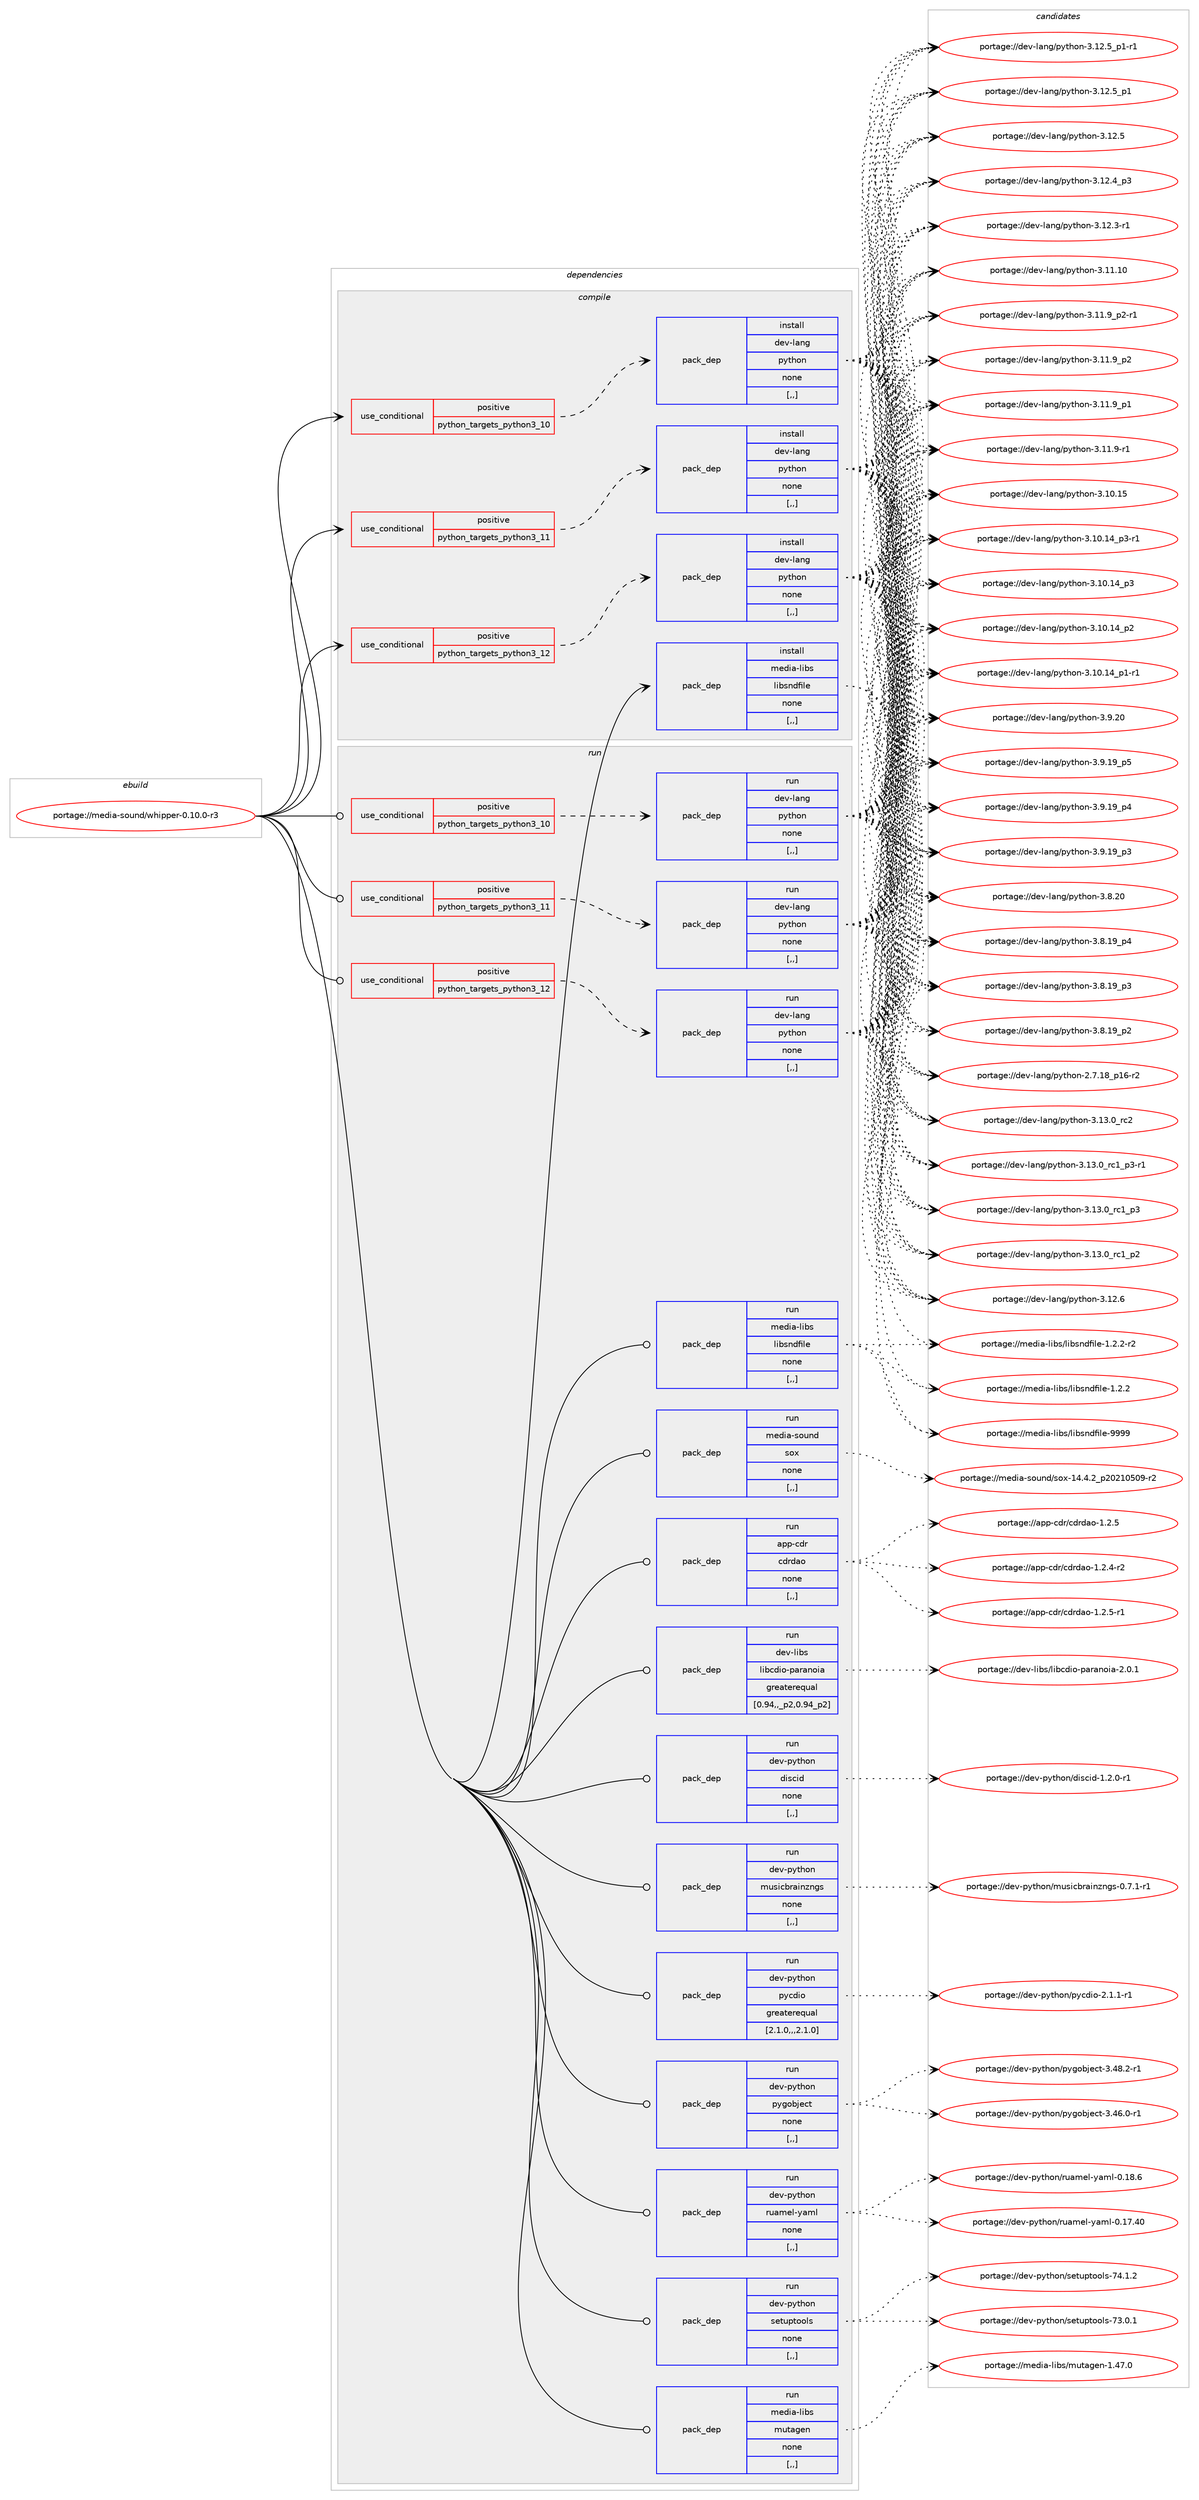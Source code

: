 digraph prolog {

# *************
# Graph options
# *************

newrank=true;
concentrate=true;
compound=true;
graph [rankdir=LR,fontname=Helvetica,fontsize=10,ranksep=1.5];#, ranksep=2.5, nodesep=0.2];
edge  [arrowhead=vee];
node  [fontname=Helvetica,fontsize=10];

# **********
# The ebuild
# **********

subgraph cluster_leftcol {
color=gray;
label=<<i>ebuild</i>>;
id [label="portage://media-sound/whipper-0.10.0-r3", color=red, width=4, href="../media-sound/whipper-0.10.0-r3.svg"];
}

# ****************
# The dependencies
# ****************

subgraph cluster_midcol {
color=gray;
label=<<i>dependencies</i>>;
subgraph cluster_compile {
fillcolor="#eeeeee";
style=filled;
label=<<i>compile</i>>;
subgraph cond215507 {
dependency833019 [label=<<TABLE BORDER="0" CELLBORDER="1" CELLSPACING="0" CELLPADDING="4"><TR><TD ROWSPAN="3" CELLPADDING="10">use_conditional</TD></TR><TR><TD>positive</TD></TR><TR><TD>python_targets_python3_10</TD></TR></TABLE>>, shape=none, color=red];
subgraph pack611262 {
dependency833020 [label=<<TABLE BORDER="0" CELLBORDER="1" CELLSPACING="0" CELLPADDING="4" WIDTH="220"><TR><TD ROWSPAN="6" CELLPADDING="30">pack_dep</TD></TR><TR><TD WIDTH="110">install</TD></TR><TR><TD>dev-lang</TD></TR><TR><TD>python</TD></TR><TR><TD>none</TD></TR><TR><TD>[,,]</TD></TR></TABLE>>, shape=none, color=blue];
}
dependency833019:e -> dependency833020:w [weight=20,style="dashed",arrowhead="vee"];
}
id:e -> dependency833019:w [weight=20,style="solid",arrowhead="vee"];
subgraph cond215508 {
dependency833021 [label=<<TABLE BORDER="0" CELLBORDER="1" CELLSPACING="0" CELLPADDING="4"><TR><TD ROWSPAN="3" CELLPADDING="10">use_conditional</TD></TR><TR><TD>positive</TD></TR><TR><TD>python_targets_python3_11</TD></TR></TABLE>>, shape=none, color=red];
subgraph pack611263 {
dependency833022 [label=<<TABLE BORDER="0" CELLBORDER="1" CELLSPACING="0" CELLPADDING="4" WIDTH="220"><TR><TD ROWSPAN="6" CELLPADDING="30">pack_dep</TD></TR><TR><TD WIDTH="110">install</TD></TR><TR><TD>dev-lang</TD></TR><TR><TD>python</TD></TR><TR><TD>none</TD></TR><TR><TD>[,,]</TD></TR></TABLE>>, shape=none, color=blue];
}
dependency833021:e -> dependency833022:w [weight=20,style="dashed",arrowhead="vee"];
}
id:e -> dependency833021:w [weight=20,style="solid",arrowhead="vee"];
subgraph cond215509 {
dependency833023 [label=<<TABLE BORDER="0" CELLBORDER="1" CELLSPACING="0" CELLPADDING="4"><TR><TD ROWSPAN="3" CELLPADDING="10">use_conditional</TD></TR><TR><TD>positive</TD></TR><TR><TD>python_targets_python3_12</TD></TR></TABLE>>, shape=none, color=red];
subgraph pack611264 {
dependency833024 [label=<<TABLE BORDER="0" CELLBORDER="1" CELLSPACING="0" CELLPADDING="4" WIDTH="220"><TR><TD ROWSPAN="6" CELLPADDING="30">pack_dep</TD></TR><TR><TD WIDTH="110">install</TD></TR><TR><TD>dev-lang</TD></TR><TR><TD>python</TD></TR><TR><TD>none</TD></TR><TR><TD>[,,]</TD></TR></TABLE>>, shape=none, color=blue];
}
dependency833023:e -> dependency833024:w [weight=20,style="dashed",arrowhead="vee"];
}
id:e -> dependency833023:w [weight=20,style="solid",arrowhead="vee"];
subgraph pack611265 {
dependency833025 [label=<<TABLE BORDER="0" CELLBORDER="1" CELLSPACING="0" CELLPADDING="4" WIDTH="220"><TR><TD ROWSPAN="6" CELLPADDING="30">pack_dep</TD></TR><TR><TD WIDTH="110">install</TD></TR><TR><TD>media-libs</TD></TR><TR><TD>libsndfile</TD></TR><TR><TD>none</TD></TR><TR><TD>[,,]</TD></TR></TABLE>>, shape=none, color=blue];
}
id:e -> dependency833025:w [weight=20,style="solid",arrowhead="vee"];
}
subgraph cluster_compileandrun {
fillcolor="#eeeeee";
style=filled;
label=<<i>compile and run</i>>;
}
subgraph cluster_run {
fillcolor="#eeeeee";
style=filled;
label=<<i>run</i>>;
subgraph cond215510 {
dependency833026 [label=<<TABLE BORDER="0" CELLBORDER="1" CELLSPACING="0" CELLPADDING="4"><TR><TD ROWSPAN="3" CELLPADDING="10">use_conditional</TD></TR><TR><TD>positive</TD></TR><TR><TD>python_targets_python3_10</TD></TR></TABLE>>, shape=none, color=red];
subgraph pack611266 {
dependency833027 [label=<<TABLE BORDER="0" CELLBORDER="1" CELLSPACING="0" CELLPADDING="4" WIDTH="220"><TR><TD ROWSPAN="6" CELLPADDING="30">pack_dep</TD></TR><TR><TD WIDTH="110">run</TD></TR><TR><TD>dev-lang</TD></TR><TR><TD>python</TD></TR><TR><TD>none</TD></TR><TR><TD>[,,]</TD></TR></TABLE>>, shape=none, color=blue];
}
dependency833026:e -> dependency833027:w [weight=20,style="dashed",arrowhead="vee"];
}
id:e -> dependency833026:w [weight=20,style="solid",arrowhead="odot"];
subgraph cond215511 {
dependency833028 [label=<<TABLE BORDER="0" CELLBORDER="1" CELLSPACING="0" CELLPADDING="4"><TR><TD ROWSPAN="3" CELLPADDING="10">use_conditional</TD></TR><TR><TD>positive</TD></TR><TR><TD>python_targets_python3_11</TD></TR></TABLE>>, shape=none, color=red];
subgraph pack611267 {
dependency833029 [label=<<TABLE BORDER="0" CELLBORDER="1" CELLSPACING="0" CELLPADDING="4" WIDTH="220"><TR><TD ROWSPAN="6" CELLPADDING="30">pack_dep</TD></TR><TR><TD WIDTH="110">run</TD></TR><TR><TD>dev-lang</TD></TR><TR><TD>python</TD></TR><TR><TD>none</TD></TR><TR><TD>[,,]</TD></TR></TABLE>>, shape=none, color=blue];
}
dependency833028:e -> dependency833029:w [weight=20,style="dashed",arrowhead="vee"];
}
id:e -> dependency833028:w [weight=20,style="solid",arrowhead="odot"];
subgraph cond215512 {
dependency833030 [label=<<TABLE BORDER="0" CELLBORDER="1" CELLSPACING="0" CELLPADDING="4"><TR><TD ROWSPAN="3" CELLPADDING="10">use_conditional</TD></TR><TR><TD>positive</TD></TR><TR><TD>python_targets_python3_12</TD></TR></TABLE>>, shape=none, color=red];
subgraph pack611268 {
dependency833031 [label=<<TABLE BORDER="0" CELLBORDER="1" CELLSPACING="0" CELLPADDING="4" WIDTH="220"><TR><TD ROWSPAN="6" CELLPADDING="30">pack_dep</TD></TR><TR><TD WIDTH="110">run</TD></TR><TR><TD>dev-lang</TD></TR><TR><TD>python</TD></TR><TR><TD>none</TD></TR><TR><TD>[,,]</TD></TR></TABLE>>, shape=none, color=blue];
}
dependency833030:e -> dependency833031:w [weight=20,style="dashed",arrowhead="vee"];
}
id:e -> dependency833030:w [weight=20,style="solid",arrowhead="odot"];
subgraph pack611269 {
dependency833032 [label=<<TABLE BORDER="0" CELLBORDER="1" CELLSPACING="0" CELLPADDING="4" WIDTH="220"><TR><TD ROWSPAN="6" CELLPADDING="30">pack_dep</TD></TR><TR><TD WIDTH="110">run</TD></TR><TR><TD>app-cdr</TD></TR><TR><TD>cdrdao</TD></TR><TR><TD>none</TD></TR><TR><TD>[,,]</TD></TR></TABLE>>, shape=none, color=blue];
}
id:e -> dependency833032:w [weight=20,style="solid",arrowhead="odot"];
subgraph pack611270 {
dependency833033 [label=<<TABLE BORDER="0" CELLBORDER="1" CELLSPACING="0" CELLPADDING="4" WIDTH="220"><TR><TD ROWSPAN="6" CELLPADDING="30">pack_dep</TD></TR><TR><TD WIDTH="110">run</TD></TR><TR><TD>dev-libs</TD></TR><TR><TD>libcdio-paranoia</TD></TR><TR><TD>greaterequal</TD></TR><TR><TD>[0.94,,_p2,0.94_p2]</TD></TR></TABLE>>, shape=none, color=blue];
}
id:e -> dependency833033:w [weight=20,style="solid",arrowhead="odot"];
subgraph pack611271 {
dependency833034 [label=<<TABLE BORDER="0" CELLBORDER="1" CELLSPACING="0" CELLPADDING="4" WIDTH="220"><TR><TD ROWSPAN="6" CELLPADDING="30">pack_dep</TD></TR><TR><TD WIDTH="110">run</TD></TR><TR><TD>dev-python</TD></TR><TR><TD>discid</TD></TR><TR><TD>none</TD></TR><TR><TD>[,,]</TD></TR></TABLE>>, shape=none, color=blue];
}
id:e -> dependency833034:w [weight=20,style="solid",arrowhead="odot"];
subgraph pack611272 {
dependency833035 [label=<<TABLE BORDER="0" CELLBORDER="1" CELLSPACING="0" CELLPADDING="4" WIDTH="220"><TR><TD ROWSPAN="6" CELLPADDING="30">pack_dep</TD></TR><TR><TD WIDTH="110">run</TD></TR><TR><TD>dev-python</TD></TR><TR><TD>musicbrainzngs</TD></TR><TR><TD>none</TD></TR><TR><TD>[,,]</TD></TR></TABLE>>, shape=none, color=blue];
}
id:e -> dependency833035:w [weight=20,style="solid",arrowhead="odot"];
subgraph pack611273 {
dependency833036 [label=<<TABLE BORDER="0" CELLBORDER="1" CELLSPACING="0" CELLPADDING="4" WIDTH="220"><TR><TD ROWSPAN="6" CELLPADDING="30">pack_dep</TD></TR><TR><TD WIDTH="110">run</TD></TR><TR><TD>dev-python</TD></TR><TR><TD>pycdio</TD></TR><TR><TD>greaterequal</TD></TR><TR><TD>[2.1.0,,,2.1.0]</TD></TR></TABLE>>, shape=none, color=blue];
}
id:e -> dependency833036:w [weight=20,style="solid",arrowhead="odot"];
subgraph pack611274 {
dependency833037 [label=<<TABLE BORDER="0" CELLBORDER="1" CELLSPACING="0" CELLPADDING="4" WIDTH="220"><TR><TD ROWSPAN="6" CELLPADDING="30">pack_dep</TD></TR><TR><TD WIDTH="110">run</TD></TR><TR><TD>dev-python</TD></TR><TR><TD>pygobject</TD></TR><TR><TD>none</TD></TR><TR><TD>[,,]</TD></TR></TABLE>>, shape=none, color=blue];
}
id:e -> dependency833037:w [weight=20,style="solid",arrowhead="odot"];
subgraph pack611275 {
dependency833038 [label=<<TABLE BORDER="0" CELLBORDER="1" CELLSPACING="0" CELLPADDING="4" WIDTH="220"><TR><TD ROWSPAN="6" CELLPADDING="30">pack_dep</TD></TR><TR><TD WIDTH="110">run</TD></TR><TR><TD>dev-python</TD></TR><TR><TD>ruamel-yaml</TD></TR><TR><TD>none</TD></TR><TR><TD>[,,]</TD></TR></TABLE>>, shape=none, color=blue];
}
id:e -> dependency833038:w [weight=20,style="solid",arrowhead="odot"];
subgraph pack611276 {
dependency833039 [label=<<TABLE BORDER="0" CELLBORDER="1" CELLSPACING="0" CELLPADDING="4" WIDTH="220"><TR><TD ROWSPAN="6" CELLPADDING="30">pack_dep</TD></TR><TR><TD WIDTH="110">run</TD></TR><TR><TD>dev-python</TD></TR><TR><TD>setuptools</TD></TR><TR><TD>none</TD></TR><TR><TD>[,,]</TD></TR></TABLE>>, shape=none, color=blue];
}
id:e -> dependency833039:w [weight=20,style="solid",arrowhead="odot"];
subgraph pack611277 {
dependency833040 [label=<<TABLE BORDER="0" CELLBORDER="1" CELLSPACING="0" CELLPADDING="4" WIDTH="220"><TR><TD ROWSPAN="6" CELLPADDING="30">pack_dep</TD></TR><TR><TD WIDTH="110">run</TD></TR><TR><TD>media-libs</TD></TR><TR><TD>libsndfile</TD></TR><TR><TD>none</TD></TR><TR><TD>[,,]</TD></TR></TABLE>>, shape=none, color=blue];
}
id:e -> dependency833040:w [weight=20,style="solid",arrowhead="odot"];
subgraph pack611278 {
dependency833041 [label=<<TABLE BORDER="0" CELLBORDER="1" CELLSPACING="0" CELLPADDING="4" WIDTH="220"><TR><TD ROWSPAN="6" CELLPADDING="30">pack_dep</TD></TR><TR><TD WIDTH="110">run</TD></TR><TR><TD>media-libs</TD></TR><TR><TD>mutagen</TD></TR><TR><TD>none</TD></TR><TR><TD>[,,]</TD></TR></TABLE>>, shape=none, color=blue];
}
id:e -> dependency833041:w [weight=20,style="solid",arrowhead="odot"];
subgraph pack611279 {
dependency833042 [label=<<TABLE BORDER="0" CELLBORDER="1" CELLSPACING="0" CELLPADDING="4" WIDTH="220"><TR><TD ROWSPAN="6" CELLPADDING="30">pack_dep</TD></TR><TR><TD WIDTH="110">run</TD></TR><TR><TD>media-sound</TD></TR><TR><TD>sox</TD></TR><TR><TD>none</TD></TR><TR><TD>[,,]</TD></TR></TABLE>>, shape=none, color=blue];
}
id:e -> dependency833042:w [weight=20,style="solid",arrowhead="odot"];
}
}

# **************
# The candidates
# **************

subgraph cluster_choices {
rank=same;
color=gray;
label=<<i>candidates</i>>;

subgraph choice611262 {
color=black;
nodesep=1;
choice10010111845108971101034711212111610411111045514649514648951149950 [label="portage://dev-lang/python-3.13.0_rc2", color=red, width=4,href="../dev-lang/python-3.13.0_rc2.svg"];
choice1001011184510897110103471121211161041111104551464951464895114994995112514511449 [label="portage://dev-lang/python-3.13.0_rc1_p3-r1", color=red, width=4,href="../dev-lang/python-3.13.0_rc1_p3-r1.svg"];
choice100101118451089711010347112121116104111110455146495146489511499499511251 [label="portage://dev-lang/python-3.13.0_rc1_p3", color=red, width=4,href="../dev-lang/python-3.13.0_rc1_p3.svg"];
choice100101118451089711010347112121116104111110455146495146489511499499511250 [label="portage://dev-lang/python-3.13.0_rc1_p2", color=red, width=4,href="../dev-lang/python-3.13.0_rc1_p2.svg"];
choice10010111845108971101034711212111610411111045514649504654 [label="portage://dev-lang/python-3.12.6", color=red, width=4,href="../dev-lang/python-3.12.6.svg"];
choice1001011184510897110103471121211161041111104551464950465395112494511449 [label="portage://dev-lang/python-3.12.5_p1-r1", color=red, width=4,href="../dev-lang/python-3.12.5_p1-r1.svg"];
choice100101118451089711010347112121116104111110455146495046539511249 [label="portage://dev-lang/python-3.12.5_p1", color=red, width=4,href="../dev-lang/python-3.12.5_p1.svg"];
choice10010111845108971101034711212111610411111045514649504653 [label="portage://dev-lang/python-3.12.5", color=red, width=4,href="../dev-lang/python-3.12.5.svg"];
choice100101118451089711010347112121116104111110455146495046529511251 [label="portage://dev-lang/python-3.12.4_p3", color=red, width=4,href="../dev-lang/python-3.12.4_p3.svg"];
choice100101118451089711010347112121116104111110455146495046514511449 [label="portage://dev-lang/python-3.12.3-r1", color=red, width=4,href="../dev-lang/python-3.12.3-r1.svg"];
choice1001011184510897110103471121211161041111104551464949464948 [label="portage://dev-lang/python-3.11.10", color=red, width=4,href="../dev-lang/python-3.11.10.svg"];
choice1001011184510897110103471121211161041111104551464949465795112504511449 [label="portage://dev-lang/python-3.11.9_p2-r1", color=red, width=4,href="../dev-lang/python-3.11.9_p2-r1.svg"];
choice100101118451089711010347112121116104111110455146494946579511250 [label="portage://dev-lang/python-3.11.9_p2", color=red, width=4,href="../dev-lang/python-3.11.9_p2.svg"];
choice100101118451089711010347112121116104111110455146494946579511249 [label="portage://dev-lang/python-3.11.9_p1", color=red, width=4,href="../dev-lang/python-3.11.9_p1.svg"];
choice100101118451089711010347112121116104111110455146494946574511449 [label="portage://dev-lang/python-3.11.9-r1", color=red, width=4,href="../dev-lang/python-3.11.9-r1.svg"];
choice1001011184510897110103471121211161041111104551464948464953 [label="portage://dev-lang/python-3.10.15", color=red, width=4,href="../dev-lang/python-3.10.15.svg"];
choice100101118451089711010347112121116104111110455146494846495295112514511449 [label="portage://dev-lang/python-3.10.14_p3-r1", color=red, width=4,href="../dev-lang/python-3.10.14_p3-r1.svg"];
choice10010111845108971101034711212111610411111045514649484649529511251 [label="portage://dev-lang/python-3.10.14_p3", color=red, width=4,href="../dev-lang/python-3.10.14_p3.svg"];
choice10010111845108971101034711212111610411111045514649484649529511250 [label="portage://dev-lang/python-3.10.14_p2", color=red, width=4,href="../dev-lang/python-3.10.14_p2.svg"];
choice100101118451089711010347112121116104111110455146494846495295112494511449 [label="portage://dev-lang/python-3.10.14_p1-r1", color=red, width=4,href="../dev-lang/python-3.10.14_p1-r1.svg"];
choice10010111845108971101034711212111610411111045514657465048 [label="portage://dev-lang/python-3.9.20", color=red, width=4,href="../dev-lang/python-3.9.20.svg"];
choice100101118451089711010347112121116104111110455146574649579511253 [label="portage://dev-lang/python-3.9.19_p5", color=red, width=4,href="../dev-lang/python-3.9.19_p5.svg"];
choice100101118451089711010347112121116104111110455146574649579511252 [label="portage://dev-lang/python-3.9.19_p4", color=red, width=4,href="../dev-lang/python-3.9.19_p4.svg"];
choice100101118451089711010347112121116104111110455146574649579511251 [label="portage://dev-lang/python-3.9.19_p3", color=red, width=4,href="../dev-lang/python-3.9.19_p3.svg"];
choice10010111845108971101034711212111610411111045514656465048 [label="portage://dev-lang/python-3.8.20", color=red, width=4,href="../dev-lang/python-3.8.20.svg"];
choice100101118451089711010347112121116104111110455146564649579511252 [label="portage://dev-lang/python-3.8.19_p4", color=red, width=4,href="../dev-lang/python-3.8.19_p4.svg"];
choice100101118451089711010347112121116104111110455146564649579511251 [label="portage://dev-lang/python-3.8.19_p3", color=red, width=4,href="../dev-lang/python-3.8.19_p3.svg"];
choice100101118451089711010347112121116104111110455146564649579511250 [label="portage://dev-lang/python-3.8.19_p2", color=red, width=4,href="../dev-lang/python-3.8.19_p2.svg"];
choice100101118451089711010347112121116104111110455046554649569511249544511450 [label="portage://dev-lang/python-2.7.18_p16-r2", color=red, width=4,href="../dev-lang/python-2.7.18_p16-r2.svg"];
dependency833020:e -> choice10010111845108971101034711212111610411111045514649514648951149950:w [style=dotted,weight="100"];
dependency833020:e -> choice1001011184510897110103471121211161041111104551464951464895114994995112514511449:w [style=dotted,weight="100"];
dependency833020:e -> choice100101118451089711010347112121116104111110455146495146489511499499511251:w [style=dotted,weight="100"];
dependency833020:e -> choice100101118451089711010347112121116104111110455146495146489511499499511250:w [style=dotted,weight="100"];
dependency833020:e -> choice10010111845108971101034711212111610411111045514649504654:w [style=dotted,weight="100"];
dependency833020:e -> choice1001011184510897110103471121211161041111104551464950465395112494511449:w [style=dotted,weight="100"];
dependency833020:e -> choice100101118451089711010347112121116104111110455146495046539511249:w [style=dotted,weight="100"];
dependency833020:e -> choice10010111845108971101034711212111610411111045514649504653:w [style=dotted,weight="100"];
dependency833020:e -> choice100101118451089711010347112121116104111110455146495046529511251:w [style=dotted,weight="100"];
dependency833020:e -> choice100101118451089711010347112121116104111110455146495046514511449:w [style=dotted,weight="100"];
dependency833020:e -> choice1001011184510897110103471121211161041111104551464949464948:w [style=dotted,weight="100"];
dependency833020:e -> choice1001011184510897110103471121211161041111104551464949465795112504511449:w [style=dotted,weight="100"];
dependency833020:e -> choice100101118451089711010347112121116104111110455146494946579511250:w [style=dotted,weight="100"];
dependency833020:e -> choice100101118451089711010347112121116104111110455146494946579511249:w [style=dotted,weight="100"];
dependency833020:e -> choice100101118451089711010347112121116104111110455146494946574511449:w [style=dotted,weight="100"];
dependency833020:e -> choice1001011184510897110103471121211161041111104551464948464953:w [style=dotted,weight="100"];
dependency833020:e -> choice100101118451089711010347112121116104111110455146494846495295112514511449:w [style=dotted,weight="100"];
dependency833020:e -> choice10010111845108971101034711212111610411111045514649484649529511251:w [style=dotted,weight="100"];
dependency833020:e -> choice10010111845108971101034711212111610411111045514649484649529511250:w [style=dotted,weight="100"];
dependency833020:e -> choice100101118451089711010347112121116104111110455146494846495295112494511449:w [style=dotted,weight="100"];
dependency833020:e -> choice10010111845108971101034711212111610411111045514657465048:w [style=dotted,weight="100"];
dependency833020:e -> choice100101118451089711010347112121116104111110455146574649579511253:w [style=dotted,weight="100"];
dependency833020:e -> choice100101118451089711010347112121116104111110455146574649579511252:w [style=dotted,weight="100"];
dependency833020:e -> choice100101118451089711010347112121116104111110455146574649579511251:w [style=dotted,weight="100"];
dependency833020:e -> choice10010111845108971101034711212111610411111045514656465048:w [style=dotted,weight="100"];
dependency833020:e -> choice100101118451089711010347112121116104111110455146564649579511252:w [style=dotted,weight="100"];
dependency833020:e -> choice100101118451089711010347112121116104111110455146564649579511251:w [style=dotted,weight="100"];
dependency833020:e -> choice100101118451089711010347112121116104111110455146564649579511250:w [style=dotted,weight="100"];
dependency833020:e -> choice100101118451089711010347112121116104111110455046554649569511249544511450:w [style=dotted,weight="100"];
}
subgraph choice611263 {
color=black;
nodesep=1;
choice10010111845108971101034711212111610411111045514649514648951149950 [label="portage://dev-lang/python-3.13.0_rc2", color=red, width=4,href="../dev-lang/python-3.13.0_rc2.svg"];
choice1001011184510897110103471121211161041111104551464951464895114994995112514511449 [label="portage://dev-lang/python-3.13.0_rc1_p3-r1", color=red, width=4,href="../dev-lang/python-3.13.0_rc1_p3-r1.svg"];
choice100101118451089711010347112121116104111110455146495146489511499499511251 [label="portage://dev-lang/python-3.13.0_rc1_p3", color=red, width=4,href="../dev-lang/python-3.13.0_rc1_p3.svg"];
choice100101118451089711010347112121116104111110455146495146489511499499511250 [label="portage://dev-lang/python-3.13.0_rc1_p2", color=red, width=4,href="../dev-lang/python-3.13.0_rc1_p2.svg"];
choice10010111845108971101034711212111610411111045514649504654 [label="portage://dev-lang/python-3.12.6", color=red, width=4,href="../dev-lang/python-3.12.6.svg"];
choice1001011184510897110103471121211161041111104551464950465395112494511449 [label="portage://dev-lang/python-3.12.5_p1-r1", color=red, width=4,href="../dev-lang/python-3.12.5_p1-r1.svg"];
choice100101118451089711010347112121116104111110455146495046539511249 [label="portage://dev-lang/python-3.12.5_p1", color=red, width=4,href="../dev-lang/python-3.12.5_p1.svg"];
choice10010111845108971101034711212111610411111045514649504653 [label="portage://dev-lang/python-3.12.5", color=red, width=4,href="../dev-lang/python-3.12.5.svg"];
choice100101118451089711010347112121116104111110455146495046529511251 [label="portage://dev-lang/python-3.12.4_p3", color=red, width=4,href="../dev-lang/python-3.12.4_p3.svg"];
choice100101118451089711010347112121116104111110455146495046514511449 [label="portage://dev-lang/python-3.12.3-r1", color=red, width=4,href="../dev-lang/python-3.12.3-r1.svg"];
choice1001011184510897110103471121211161041111104551464949464948 [label="portage://dev-lang/python-3.11.10", color=red, width=4,href="../dev-lang/python-3.11.10.svg"];
choice1001011184510897110103471121211161041111104551464949465795112504511449 [label="portage://dev-lang/python-3.11.9_p2-r1", color=red, width=4,href="../dev-lang/python-3.11.9_p2-r1.svg"];
choice100101118451089711010347112121116104111110455146494946579511250 [label="portage://dev-lang/python-3.11.9_p2", color=red, width=4,href="../dev-lang/python-3.11.9_p2.svg"];
choice100101118451089711010347112121116104111110455146494946579511249 [label="portage://dev-lang/python-3.11.9_p1", color=red, width=4,href="../dev-lang/python-3.11.9_p1.svg"];
choice100101118451089711010347112121116104111110455146494946574511449 [label="portage://dev-lang/python-3.11.9-r1", color=red, width=4,href="../dev-lang/python-3.11.9-r1.svg"];
choice1001011184510897110103471121211161041111104551464948464953 [label="portage://dev-lang/python-3.10.15", color=red, width=4,href="../dev-lang/python-3.10.15.svg"];
choice100101118451089711010347112121116104111110455146494846495295112514511449 [label="portage://dev-lang/python-3.10.14_p3-r1", color=red, width=4,href="../dev-lang/python-3.10.14_p3-r1.svg"];
choice10010111845108971101034711212111610411111045514649484649529511251 [label="portage://dev-lang/python-3.10.14_p3", color=red, width=4,href="../dev-lang/python-3.10.14_p3.svg"];
choice10010111845108971101034711212111610411111045514649484649529511250 [label="portage://dev-lang/python-3.10.14_p2", color=red, width=4,href="../dev-lang/python-3.10.14_p2.svg"];
choice100101118451089711010347112121116104111110455146494846495295112494511449 [label="portage://dev-lang/python-3.10.14_p1-r1", color=red, width=4,href="../dev-lang/python-3.10.14_p1-r1.svg"];
choice10010111845108971101034711212111610411111045514657465048 [label="portage://dev-lang/python-3.9.20", color=red, width=4,href="../dev-lang/python-3.9.20.svg"];
choice100101118451089711010347112121116104111110455146574649579511253 [label="portage://dev-lang/python-3.9.19_p5", color=red, width=4,href="../dev-lang/python-3.9.19_p5.svg"];
choice100101118451089711010347112121116104111110455146574649579511252 [label="portage://dev-lang/python-3.9.19_p4", color=red, width=4,href="../dev-lang/python-3.9.19_p4.svg"];
choice100101118451089711010347112121116104111110455146574649579511251 [label="portage://dev-lang/python-3.9.19_p3", color=red, width=4,href="../dev-lang/python-3.9.19_p3.svg"];
choice10010111845108971101034711212111610411111045514656465048 [label="portage://dev-lang/python-3.8.20", color=red, width=4,href="../dev-lang/python-3.8.20.svg"];
choice100101118451089711010347112121116104111110455146564649579511252 [label="portage://dev-lang/python-3.8.19_p4", color=red, width=4,href="../dev-lang/python-3.8.19_p4.svg"];
choice100101118451089711010347112121116104111110455146564649579511251 [label="portage://dev-lang/python-3.8.19_p3", color=red, width=4,href="../dev-lang/python-3.8.19_p3.svg"];
choice100101118451089711010347112121116104111110455146564649579511250 [label="portage://dev-lang/python-3.8.19_p2", color=red, width=4,href="../dev-lang/python-3.8.19_p2.svg"];
choice100101118451089711010347112121116104111110455046554649569511249544511450 [label="portage://dev-lang/python-2.7.18_p16-r2", color=red, width=4,href="../dev-lang/python-2.7.18_p16-r2.svg"];
dependency833022:e -> choice10010111845108971101034711212111610411111045514649514648951149950:w [style=dotted,weight="100"];
dependency833022:e -> choice1001011184510897110103471121211161041111104551464951464895114994995112514511449:w [style=dotted,weight="100"];
dependency833022:e -> choice100101118451089711010347112121116104111110455146495146489511499499511251:w [style=dotted,weight="100"];
dependency833022:e -> choice100101118451089711010347112121116104111110455146495146489511499499511250:w [style=dotted,weight="100"];
dependency833022:e -> choice10010111845108971101034711212111610411111045514649504654:w [style=dotted,weight="100"];
dependency833022:e -> choice1001011184510897110103471121211161041111104551464950465395112494511449:w [style=dotted,weight="100"];
dependency833022:e -> choice100101118451089711010347112121116104111110455146495046539511249:w [style=dotted,weight="100"];
dependency833022:e -> choice10010111845108971101034711212111610411111045514649504653:w [style=dotted,weight="100"];
dependency833022:e -> choice100101118451089711010347112121116104111110455146495046529511251:w [style=dotted,weight="100"];
dependency833022:e -> choice100101118451089711010347112121116104111110455146495046514511449:w [style=dotted,weight="100"];
dependency833022:e -> choice1001011184510897110103471121211161041111104551464949464948:w [style=dotted,weight="100"];
dependency833022:e -> choice1001011184510897110103471121211161041111104551464949465795112504511449:w [style=dotted,weight="100"];
dependency833022:e -> choice100101118451089711010347112121116104111110455146494946579511250:w [style=dotted,weight="100"];
dependency833022:e -> choice100101118451089711010347112121116104111110455146494946579511249:w [style=dotted,weight="100"];
dependency833022:e -> choice100101118451089711010347112121116104111110455146494946574511449:w [style=dotted,weight="100"];
dependency833022:e -> choice1001011184510897110103471121211161041111104551464948464953:w [style=dotted,weight="100"];
dependency833022:e -> choice100101118451089711010347112121116104111110455146494846495295112514511449:w [style=dotted,weight="100"];
dependency833022:e -> choice10010111845108971101034711212111610411111045514649484649529511251:w [style=dotted,weight="100"];
dependency833022:e -> choice10010111845108971101034711212111610411111045514649484649529511250:w [style=dotted,weight="100"];
dependency833022:e -> choice100101118451089711010347112121116104111110455146494846495295112494511449:w [style=dotted,weight="100"];
dependency833022:e -> choice10010111845108971101034711212111610411111045514657465048:w [style=dotted,weight="100"];
dependency833022:e -> choice100101118451089711010347112121116104111110455146574649579511253:w [style=dotted,weight="100"];
dependency833022:e -> choice100101118451089711010347112121116104111110455146574649579511252:w [style=dotted,weight="100"];
dependency833022:e -> choice100101118451089711010347112121116104111110455146574649579511251:w [style=dotted,weight="100"];
dependency833022:e -> choice10010111845108971101034711212111610411111045514656465048:w [style=dotted,weight="100"];
dependency833022:e -> choice100101118451089711010347112121116104111110455146564649579511252:w [style=dotted,weight="100"];
dependency833022:e -> choice100101118451089711010347112121116104111110455146564649579511251:w [style=dotted,weight="100"];
dependency833022:e -> choice100101118451089711010347112121116104111110455146564649579511250:w [style=dotted,weight="100"];
dependency833022:e -> choice100101118451089711010347112121116104111110455046554649569511249544511450:w [style=dotted,weight="100"];
}
subgraph choice611264 {
color=black;
nodesep=1;
choice10010111845108971101034711212111610411111045514649514648951149950 [label="portage://dev-lang/python-3.13.0_rc2", color=red, width=4,href="../dev-lang/python-3.13.0_rc2.svg"];
choice1001011184510897110103471121211161041111104551464951464895114994995112514511449 [label="portage://dev-lang/python-3.13.0_rc1_p3-r1", color=red, width=4,href="../dev-lang/python-3.13.0_rc1_p3-r1.svg"];
choice100101118451089711010347112121116104111110455146495146489511499499511251 [label="portage://dev-lang/python-3.13.0_rc1_p3", color=red, width=4,href="../dev-lang/python-3.13.0_rc1_p3.svg"];
choice100101118451089711010347112121116104111110455146495146489511499499511250 [label="portage://dev-lang/python-3.13.0_rc1_p2", color=red, width=4,href="../dev-lang/python-3.13.0_rc1_p2.svg"];
choice10010111845108971101034711212111610411111045514649504654 [label="portage://dev-lang/python-3.12.6", color=red, width=4,href="../dev-lang/python-3.12.6.svg"];
choice1001011184510897110103471121211161041111104551464950465395112494511449 [label="portage://dev-lang/python-3.12.5_p1-r1", color=red, width=4,href="../dev-lang/python-3.12.5_p1-r1.svg"];
choice100101118451089711010347112121116104111110455146495046539511249 [label="portage://dev-lang/python-3.12.5_p1", color=red, width=4,href="../dev-lang/python-3.12.5_p1.svg"];
choice10010111845108971101034711212111610411111045514649504653 [label="portage://dev-lang/python-3.12.5", color=red, width=4,href="../dev-lang/python-3.12.5.svg"];
choice100101118451089711010347112121116104111110455146495046529511251 [label="portage://dev-lang/python-3.12.4_p3", color=red, width=4,href="../dev-lang/python-3.12.4_p3.svg"];
choice100101118451089711010347112121116104111110455146495046514511449 [label="portage://dev-lang/python-3.12.3-r1", color=red, width=4,href="../dev-lang/python-3.12.3-r1.svg"];
choice1001011184510897110103471121211161041111104551464949464948 [label="portage://dev-lang/python-3.11.10", color=red, width=4,href="../dev-lang/python-3.11.10.svg"];
choice1001011184510897110103471121211161041111104551464949465795112504511449 [label="portage://dev-lang/python-3.11.9_p2-r1", color=red, width=4,href="../dev-lang/python-3.11.9_p2-r1.svg"];
choice100101118451089711010347112121116104111110455146494946579511250 [label="portage://dev-lang/python-3.11.9_p2", color=red, width=4,href="../dev-lang/python-3.11.9_p2.svg"];
choice100101118451089711010347112121116104111110455146494946579511249 [label="portage://dev-lang/python-3.11.9_p1", color=red, width=4,href="../dev-lang/python-3.11.9_p1.svg"];
choice100101118451089711010347112121116104111110455146494946574511449 [label="portage://dev-lang/python-3.11.9-r1", color=red, width=4,href="../dev-lang/python-3.11.9-r1.svg"];
choice1001011184510897110103471121211161041111104551464948464953 [label="portage://dev-lang/python-3.10.15", color=red, width=4,href="../dev-lang/python-3.10.15.svg"];
choice100101118451089711010347112121116104111110455146494846495295112514511449 [label="portage://dev-lang/python-3.10.14_p3-r1", color=red, width=4,href="../dev-lang/python-3.10.14_p3-r1.svg"];
choice10010111845108971101034711212111610411111045514649484649529511251 [label="portage://dev-lang/python-3.10.14_p3", color=red, width=4,href="../dev-lang/python-3.10.14_p3.svg"];
choice10010111845108971101034711212111610411111045514649484649529511250 [label="portage://dev-lang/python-3.10.14_p2", color=red, width=4,href="../dev-lang/python-3.10.14_p2.svg"];
choice100101118451089711010347112121116104111110455146494846495295112494511449 [label="portage://dev-lang/python-3.10.14_p1-r1", color=red, width=4,href="../dev-lang/python-3.10.14_p1-r1.svg"];
choice10010111845108971101034711212111610411111045514657465048 [label="portage://dev-lang/python-3.9.20", color=red, width=4,href="../dev-lang/python-3.9.20.svg"];
choice100101118451089711010347112121116104111110455146574649579511253 [label="portage://dev-lang/python-3.9.19_p5", color=red, width=4,href="../dev-lang/python-3.9.19_p5.svg"];
choice100101118451089711010347112121116104111110455146574649579511252 [label="portage://dev-lang/python-3.9.19_p4", color=red, width=4,href="../dev-lang/python-3.9.19_p4.svg"];
choice100101118451089711010347112121116104111110455146574649579511251 [label="portage://dev-lang/python-3.9.19_p3", color=red, width=4,href="../dev-lang/python-3.9.19_p3.svg"];
choice10010111845108971101034711212111610411111045514656465048 [label="portage://dev-lang/python-3.8.20", color=red, width=4,href="../dev-lang/python-3.8.20.svg"];
choice100101118451089711010347112121116104111110455146564649579511252 [label="portage://dev-lang/python-3.8.19_p4", color=red, width=4,href="../dev-lang/python-3.8.19_p4.svg"];
choice100101118451089711010347112121116104111110455146564649579511251 [label="portage://dev-lang/python-3.8.19_p3", color=red, width=4,href="../dev-lang/python-3.8.19_p3.svg"];
choice100101118451089711010347112121116104111110455146564649579511250 [label="portage://dev-lang/python-3.8.19_p2", color=red, width=4,href="../dev-lang/python-3.8.19_p2.svg"];
choice100101118451089711010347112121116104111110455046554649569511249544511450 [label="portage://dev-lang/python-2.7.18_p16-r2", color=red, width=4,href="../dev-lang/python-2.7.18_p16-r2.svg"];
dependency833024:e -> choice10010111845108971101034711212111610411111045514649514648951149950:w [style=dotted,weight="100"];
dependency833024:e -> choice1001011184510897110103471121211161041111104551464951464895114994995112514511449:w [style=dotted,weight="100"];
dependency833024:e -> choice100101118451089711010347112121116104111110455146495146489511499499511251:w [style=dotted,weight="100"];
dependency833024:e -> choice100101118451089711010347112121116104111110455146495146489511499499511250:w [style=dotted,weight="100"];
dependency833024:e -> choice10010111845108971101034711212111610411111045514649504654:w [style=dotted,weight="100"];
dependency833024:e -> choice1001011184510897110103471121211161041111104551464950465395112494511449:w [style=dotted,weight="100"];
dependency833024:e -> choice100101118451089711010347112121116104111110455146495046539511249:w [style=dotted,weight="100"];
dependency833024:e -> choice10010111845108971101034711212111610411111045514649504653:w [style=dotted,weight="100"];
dependency833024:e -> choice100101118451089711010347112121116104111110455146495046529511251:w [style=dotted,weight="100"];
dependency833024:e -> choice100101118451089711010347112121116104111110455146495046514511449:w [style=dotted,weight="100"];
dependency833024:e -> choice1001011184510897110103471121211161041111104551464949464948:w [style=dotted,weight="100"];
dependency833024:e -> choice1001011184510897110103471121211161041111104551464949465795112504511449:w [style=dotted,weight="100"];
dependency833024:e -> choice100101118451089711010347112121116104111110455146494946579511250:w [style=dotted,weight="100"];
dependency833024:e -> choice100101118451089711010347112121116104111110455146494946579511249:w [style=dotted,weight="100"];
dependency833024:e -> choice100101118451089711010347112121116104111110455146494946574511449:w [style=dotted,weight="100"];
dependency833024:e -> choice1001011184510897110103471121211161041111104551464948464953:w [style=dotted,weight="100"];
dependency833024:e -> choice100101118451089711010347112121116104111110455146494846495295112514511449:w [style=dotted,weight="100"];
dependency833024:e -> choice10010111845108971101034711212111610411111045514649484649529511251:w [style=dotted,weight="100"];
dependency833024:e -> choice10010111845108971101034711212111610411111045514649484649529511250:w [style=dotted,weight="100"];
dependency833024:e -> choice100101118451089711010347112121116104111110455146494846495295112494511449:w [style=dotted,weight="100"];
dependency833024:e -> choice10010111845108971101034711212111610411111045514657465048:w [style=dotted,weight="100"];
dependency833024:e -> choice100101118451089711010347112121116104111110455146574649579511253:w [style=dotted,weight="100"];
dependency833024:e -> choice100101118451089711010347112121116104111110455146574649579511252:w [style=dotted,weight="100"];
dependency833024:e -> choice100101118451089711010347112121116104111110455146574649579511251:w [style=dotted,weight="100"];
dependency833024:e -> choice10010111845108971101034711212111610411111045514656465048:w [style=dotted,weight="100"];
dependency833024:e -> choice100101118451089711010347112121116104111110455146564649579511252:w [style=dotted,weight="100"];
dependency833024:e -> choice100101118451089711010347112121116104111110455146564649579511251:w [style=dotted,weight="100"];
dependency833024:e -> choice100101118451089711010347112121116104111110455146564649579511250:w [style=dotted,weight="100"];
dependency833024:e -> choice100101118451089711010347112121116104111110455046554649569511249544511450:w [style=dotted,weight="100"];
}
subgraph choice611265 {
color=black;
nodesep=1;
choice10910110010597451081059811547108105981151101001021051081014557575757 [label="portage://media-libs/libsndfile-9999", color=red, width=4,href="../media-libs/libsndfile-9999.svg"];
choice10910110010597451081059811547108105981151101001021051081014549465046504511450 [label="portage://media-libs/libsndfile-1.2.2-r2", color=red, width=4,href="../media-libs/libsndfile-1.2.2-r2.svg"];
choice1091011001059745108105981154710810598115110100102105108101454946504650 [label="portage://media-libs/libsndfile-1.2.2", color=red, width=4,href="../media-libs/libsndfile-1.2.2.svg"];
dependency833025:e -> choice10910110010597451081059811547108105981151101001021051081014557575757:w [style=dotted,weight="100"];
dependency833025:e -> choice10910110010597451081059811547108105981151101001021051081014549465046504511450:w [style=dotted,weight="100"];
dependency833025:e -> choice1091011001059745108105981154710810598115110100102105108101454946504650:w [style=dotted,weight="100"];
}
subgraph choice611266 {
color=black;
nodesep=1;
choice10010111845108971101034711212111610411111045514649514648951149950 [label="portage://dev-lang/python-3.13.0_rc2", color=red, width=4,href="../dev-lang/python-3.13.0_rc2.svg"];
choice1001011184510897110103471121211161041111104551464951464895114994995112514511449 [label="portage://dev-lang/python-3.13.0_rc1_p3-r1", color=red, width=4,href="../dev-lang/python-3.13.0_rc1_p3-r1.svg"];
choice100101118451089711010347112121116104111110455146495146489511499499511251 [label="portage://dev-lang/python-3.13.0_rc1_p3", color=red, width=4,href="../dev-lang/python-3.13.0_rc1_p3.svg"];
choice100101118451089711010347112121116104111110455146495146489511499499511250 [label="portage://dev-lang/python-3.13.0_rc1_p2", color=red, width=4,href="../dev-lang/python-3.13.0_rc1_p2.svg"];
choice10010111845108971101034711212111610411111045514649504654 [label="portage://dev-lang/python-3.12.6", color=red, width=4,href="../dev-lang/python-3.12.6.svg"];
choice1001011184510897110103471121211161041111104551464950465395112494511449 [label="portage://dev-lang/python-3.12.5_p1-r1", color=red, width=4,href="../dev-lang/python-3.12.5_p1-r1.svg"];
choice100101118451089711010347112121116104111110455146495046539511249 [label="portage://dev-lang/python-3.12.5_p1", color=red, width=4,href="../dev-lang/python-3.12.5_p1.svg"];
choice10010111845108971101034711212111610411111045514649504653 [label="portage://dev-lang/python-3.12.5", color=red, width=4,href="../dev-lang/python-3.12.5.svg"];
choice100101118451089711010347112121116104111110455146495046529511251 [label="portage://dev-lang/python-3.12.4_p3", color=red, width=4,href="../dev-lang/python-3.12.4_p3.svg"];
choice100101118451089711010347112121116104111110455146495046514511449 [label="portage://dev-lang/python-3.12.3-r1", color=red, width=4,href="../dev-lang/python-3.12.3-r1.svg"];
choice1001011184510897110103471121211161041111104551464949464948 [label="portage://dev-lang/python-3.11.10", color=red, width=4,href="../dev-lang/python-3.11.10.svg"];
choice1001011184510897110103471121211161041111104551464949465795112504511449 [label="portage://dev-lang/python-3.11.9_p2-r1", color=red, width=4,href="../dev-lang/python-3.11.9_p2-r1.svg"];
choice100101118451089711010347112121116104111110455146494946579511250 [label="portage://dev-lang/python-3.11.9_p2", color=red, width=4,href="../dev-lang/python-3.11.9_p2.svg"];
choice100101118451089711010347112121116104111110455146494946579511249 [label="portage://dev-lang/python-3.11.9_p1", color=red, width=4,href="../dev-lang/python-3.11.9_p1.svg"];
choice100101118451089711010347112121116104111110455146494946574511449 [label="portage://dev-lang/python-3.11.9-r1", color=red, width=4,href="../dev-lang/python-3.11.9-r1.svg"];
choice1001011184510897110103471121211161041111104551464948464953 [label="portage://dev-lang/python-3.10.15", color=red, width=4,href="../dev-lang/python-3.10.15.svg"];
choice100101118451089711010347112121116104111110455146494846495295112514511449 [label="portage://dev-lang/python-3.10.14_p3-r1", color=red, width=4,href="../dev-lang/python-3.10.14_p3-r1.svg"];
choice10010111845108971101034711212111610411111045514649484649529511251 [label="portage://dev-lang/python-3.10.14_p3", color=red, width=4,href="../dev-lang/python-3.10.14_p3.svg"];
choice10010111845108971101034711212111610411111045514649484649529511250 [label="portage://dev-lang/python-3.10.14_p2", color=red, width=4,href="../dev-lang/python-3.10.14_p2.svg"];
choice100101118451089711010347112121116104111110455146494846495295112494511449 [label="portage://dev-lang/python-3.10.14_p1-r1", color=red, width=4,href="../dev-lang/python-3.10.14_p1-r1.svg"];
choice10010111845108971101034711212111610411111045514657465048 [label="portage://dev-lang/python-3.9.20", color=red, width=4,href="../dev-lang/python-3.9.20.svg"];
choice100101118451089711010347112121116104111110455146574649579511253 [label="portage://dev-lang/python-3.9.19_p5", color=red, width=4,href="../dev-lang/python-3.9.19_p5.svg"];
choice100101118451089711010347112121116104111110455146574649579511252 [label="portage://dev-lang/python-3.9.19_p4", color=red, width=4,href="../dev-lang/python-3.9.19_p4.svg"];
choice100101118451089711010347112121116104111110455146574649579511251 [label="portage://dev-lang/python-3.9.19_p3", color=red, width=4,href="../dev-lang/python-3.9.19_p3.svg"];
choice10010111845108971101034711212111610411111045514656465048 [label="portage://dev-lang/python-3.8.20", color=red, width=4,href="../dev-lang/python-3.8.20.svg"];
choice100101118451089711010347112121116104111110455146564649579511252 [label="portage://dev-lang/python-3.8.19_p4", color=red, width=4,href="../dev-lang/python-3.8.19_p4.svg"];
choice100101118451089711010347112121116104111110455146564649579511251 [label="portage://dev-lang/python-3.8.19_p3", color=red, width=4,href="../dev-lang/python-3.8.19_p3.svg"];
choice100101118451089711010347112121116104111110455146564649579511250 [label="portage://dev-lang/python-3.8.19_p2", color=red, width=4,href="../dev-lang/python-3.8.19_p2.svg"];
choice100101118451089711010347112121116104111110455046554649569511249544511450 [label="portage://dev-lang/python-2.7.18_p16-r2", color=red, width=4,href="../dev-lang/python-2.7.18_p16-r2.svg"];
dependency833027:e -> choice10010111845108971101034711212111610411111045514649514648951149950:w [style=dotted,weight="100"];
dependency833027:e -> choice1001011184510897110103471121211161041111104551464951464895114994995112514511449:w [style=dotted,weight="100"];
dependency833027:e -> choice100101118451089711010347112121116104111110455146495146489511499499511251:w [style=dotted,weight="100"];
dependency833027:e -> choice100101118451089711010347112121116104111110455146495146489511499499511250:w [style=dotted,weight="100"];
dependency833027:e -> choice10010111845108971101034711212111610411111045514649504654:w [style=dotted,weight="100"];
dependency833027:e -> choice1001011184510897110103471121211161041111104551464950465395112494511449:w [style=dotted,weight="100"];
dependency833027:e -> choice100101118451089711010347112121116104111110455146495046539511249:w [style=dotted,weight="100"];
dependency833027:e -> choice10010111845108971101034711212111610411111045514649504653:w [style=dotted,weight="100"];
dependency833027:e -> choice100101118451089711010347112121116104111110455146495046529511251:w [style=dotted,weight="100"];
dependency833027:e -> choice100101118451089711010347112121116104111110455146495046514511449:w [style=dotted,weight="100"];
dependency833027:e -> choice1001011184510897110103471121211161041111104551464949464948:w [style=dotted,weight="100"];
dependency833027:e -> choice1001011184510897110103471121211161041111104551464949465795112504511449:w [style=dotted,weight="100"];
dependency833027:e -> choice100101118451089711010347112121116104111110455146494946579511250:w [style=dotted,weight="100"];
dependency833027:e -> choice100101118451089711010347112121116104111110455146494946579511249:w [style=dotted,weight="100"];
dependency833027:e -> choice100101118451089711010347112121116104111110455146494946574511449:w [style=dotted,weight="100"];
dependency833027:e -> choice1001011184510897110103471121211161041111104551464948464953:w [style=dotted,weight="100"];
dependency833027:e -> choice100101118451089711010347112121116104111110455146494846495295112514511449:w [style=dotted,weight="100"];
dependency833027:e -> choice10010111845108971101034711212111610411111045514649484649529511251:w [style=dotted,weight="100"];
dependency833027:e -> choice10010111845108971101034711212111610411111045514649484649529511250:w [style=dotted,weight="100"];
dependency833027:e -> choice100101118451089711010347112121116104111110455146494846495295112494511449:w [style=dotted,weight="100"];
dependency833027:e -> choice10010111845108971101034711212111610411111045514657465048:w [style=dotted,weight="100"];
dependency833027:e -> choice100101118451089711010347112121116104111110455146574649579511253:w [style=dotted,weight="100"];
dependency833027:e -> choice100101118451089711010347112121116104111110455146574649579511252:w [style=dotted,weight="100"];
dependency833027:e -> choice100101118451089711010347112121116104111110455146574649579511251:w [style=dotted,weight="100"];
dependency833027:e -> choice10010111845108971101034711212111610411111045514656465048:w [style=dotted,weight="100"];
dependency833027:e -> choice100101118451089711010347112121116104111110455146564649579511252:w [style=dotted,weight="100"];
dependency833027:e -> choice100101118451089711010347112121116104111110455146564649579511251:w [style=dotted,weight="100"];
dependency833027:e -> choice100101118451089711010347112121116104111110455146564649579511250:w [style=dotted,weight="100"];
dependency833027:e -> choice100101118451089711010347112121116104111110455046554649569511249544511450:w [style=dotted,weight="100"];
}
subgraph choice611267 {
color=black;
nodesep=1;
choice10010111845108971101034711212111610411111045514649514648951149950 [label="portage://dev-lang/python-3.13.0_rc2", color=red, width=4,href="../dev-lang/python-3.13.0_rc2.svg"];
choice1001011184510897110103471121211161041111104551464951464895114994995112514511449 [label="portage://dev-lang/python-3.13.0_rc1_p3-r1", color=red, width=4,href="../dev-lang/python-3.13.0_rc1_p3-r1.svg"];
choice100101118451089711010347112121116104111110455146495146489511499499511251 [label="portage://dev-lang/python-3.13.0_rc1_p3", color=red, width=4,href="../dev-lang/python-3.13.0_rc1_p3.svg"];
choice100101118451089711010347112121116104111110455146495146489511499499511250 [label="portage://dev-lang/python-3.13.0_rc1_p2", color=red, width=4,href="../dev-lang/python-3.13.0_rc1_p2.svg"];
choice10010111845108971101034711212111610411111045514649504654 [label="portage://dev-lang/python-3.12.6", color=red, width=4,href="../dev-lang/python-3.12.6.svg"];
choice1001011184510897110103471121211161041111104551464950465395112494511449 [label="portage://dev-lang/python-3.12.5_p1-r1", color=red, width=4,href="../dev-lang/python-3.12.5_p1-r1.svg"];
choice100101118451089711010347112121116104111110455146495046539511249 [label="portage://dev-lang/python-3.12.5_p1", color=red, width=4,href="../dev-lang/python-3.12.5_p1.svg"];
choice10010111845108971101034711212111610411111045514649504653 [label="portage://dev-lang/python-3.12.5", color=red, width=4,href="../dev-lang/python-3.12.5.svg"];
choice100101118451089711010347112121116104111110455146495046529511251 [label="portage://dev-lang/python-3.12.4_p3", color=red, width=4,href="../dev-lang/python-3.12.4_p3.svg"];
choice100101118451089711010347112121116104111110455146495046514511449 [label="portage://dev-lang/python-3.12.3-r1", color=red, width=4,href="../dev-lang/python-3.12.3-r1.svg"];
choice1001011184510897110103471121211161041111104551464949464948 [label="portage://dev-lang/python-3.11.10", color=red, width=4,href="../dev-lang/python-3.11.10.svg"];
choice1001011184510897110103471121211161041111104551464949465795112504511449 [label="portage://dev-lang/python-3.11.9_p2-r1", color=red, width=4,href="../dev-lang/python-3.11.9_p2-r1.svg"];
choice100101118451089711010347112121116104111110455146494946579511250 [label="portage://dev-lang/python-3.11.9_p2", color=red, width=4,href="../dev-lang/python-3.11.9_p2.svg"];
choice100101118451089711010347112121116104111110455146494946579511249 [label="portage://dev-lang/python-3.11.9_p1", color=red, width=4,href="../dev-lang/python-3.11.9_p1.svg"];
choice100101118451089711010347112121116104111110455146494946574511449 [label="portage://dev-lang/python-3.11.9-r1", color=red, width=4,href="../dev-lang/python-3.11.9-r1.svg"];
choice1001011184510897110103471121211161041111104551464948464953 [label="portage://dev-lang/python-3.10.15", color=red, width=4,href="../dev-lang/python-3.10.15.svg"];
choice100101118451089711010347112121116104111110455146494846495295112514511449 [label="portage://dev-lang/python-3.10.14_p3-r1", color=red, width=4,href="../dev-lang/python-3.10.14_p3-r1.svg"];
choice10010111845108971101034711212111610411111045514649484649529511251 [label="portage://dev-lang/python-3.10.14_p3", color=red, width=4,href="../dev-lang/python-3.10.14_p3.svg"];
choice10010111845108971101034711212111610411111045514649484649529511250 [label="portage://dev-lang/python-3.10.14_p2", color=red, width=4,href="../dev-lang/python-3.10.14_p2.svg"];
choice100101118451089711010347112121116104111110455146494846495295112494511449 [label="portage://dev-lang/python-3.10.14_p1-r1", color=red, width=4,href="../dev-lang/python-3.10.14_p1-r1.svg"];
choice10010111845108971101034711212111610411111045514657465048 [label="portage://dev-lang/python-3.9.20", color=red, width=4,href="../dev-lang/python-3.9.20.svg"];
choice100101118451089711010347112121116104111110455146574649579511253 [label="portage://dev-lang/python-3.9.19_p5", color=red, width=4,href="../dev-lang/python-3.9.19_p5.svg"];
choice100101118451089711010347112121116104111110455146574649579511252 [label="portage://dev-lang/python-3.9.19_p4", color=red, width=4,href="../dev-lang/python-3.9.19_p4.svg"];
choice100101118451089711010347112121116104111110455146574649579511251 [label="portage://dev-lang/python-3.9.19_p3", color=red, width=4,href="../dev-lang/python-3.9.19_p3.svg"];
choice10010111845108971101034711212111610411111045514656465048 [label="portage://dev-lang/python-3.8.20", color=red, width=4,href="../dev-lang/python-3.8.20.svg"];
choice100101118451089711010347112121116104111110455146564649579511252 [label="portage://dev-lang/python-3.8.19_p4", color=red, width=4,href="../dev-lang/python-3.8.19_p4.svg"];
choice100101118451089711010347112121116104111110455146564649579511251 [label="portage://dev-lang/python-3.8.19_p3", color=red, width=4,href="../dev-lang/python-3.8.19_p3.svg"];
choice100101118451089711010347112121116104111110455146564649579511250 [label="portage://dev-lang/python-3.8.19_p2", color=red, width=4,href="../dev-lang/python-3.8.19_p2.svg"];
choice100101118451089711010347112121116104111110455046554649569511249544511450 [label="portage://dev-lang/python-2.7.18_p16-r2", color=red, width=4,href="../dev-lang/python-2.7.18_p16-r2.svg"];
dependency833029:e -> choice10010111845108971101034711212111610411111045514649514648951149950:w [style=dotted,weight="100"];
dependency833029:e -> choice1001011184510897110103471121211161041111104551464951464895114994995112514511449:w [style=dotted,weight="100"];
dependency833029:e -> choice100101118451089711010347112121116104111110455146495146489511499499511251:w [style=dotted,weight="100"];
dependency833029:e -> choice100101118451089711010347112121116104111110455146495146489511499499511250:w [style=dotted,weight="100"];
dependency833029:e -> choice10010111845108971101034711212111610411111045514649504654:w [style=dotted,weight="100"];
dependency833029:e -> choice1001011184510897110103471121211161041111104551464950465395112494511449:w [style=dotted,weight="100"];
dependency833029:e -> choice100101118451089711010347112121116104111110455146495046539511249:w [style=dotted,weight="100"];
dependency833029:e -> choice10010111845108971101034711212111610411111045514649504653:w [style=dotted,weight="100"];
dependency833029:e -> choice100101118451089711010347112121116104111110455146495046529511251:w [style=dotted,weight="100"];
dependency833029:e -> choice100101118451089711010347112121116104111110455146495046514511449:w [style=dotted,weight="100"];
dependency833029:e -> choice1001011184510897110103471121211161041111104551464949464948:w [style=dotted,weight="100"];
dependency833029:e -> choice1001011184510897110103471121211161041111104551464949465795112504511449:w [style=dotted,weight="100"];
dependency833029:e -> choice100101118451089711010347112121116104111110455146494946579511250:w [style=dotted,weight="100"];
dependency833029:e -> choice100101118451089711010347112121116104111110455146494946579511249:w [style=dotted,weight="100"];
dependency833029:e -> choice100101118451089711010347112121116104111110455146494946574511449:w [style=dotted,weight="100"];
dependency833029:e -> choice1001011184510897110103471121211161041111104551464948464953:w [style=dotted,weight="100"];
dependency833029:e -> choice100101118451089711010347112121116104111110455146494846495295112514511449:w [style=dotted,weight="100"];
dependency833029:e -> choice10010111845108971101034711212111610411111045514649484649529511251:w [style=dotted,weight="100"];
dependency833029:e -> choice10010111845108971101034711212111610411111045514649484649529511250:w [style=dotted,weight="100"];
dependency833029:e -> choice100101118451089711010347112121116104111110455146494846495295112494511449:w [style=dotted,weight="100"];
dependency833029:e -> choice10010111845108971101034711212111610411111045514657465048:w [style=dotted,weight="100"];
dependency833029:e -> choice100101118451089711010347112121116104111110455146574649579511253:w [style=dotted,weight="100"];
dependency833029:e -> choice100101118451089711010347112121116104111110455146574649579511252:w [style=dotted,weight="100"];
dependency833029:e -> choice100101118451089711010347112121116104111110455146574649579511251:w [style=dotted,weight="100"];
dependency833029:e -> choice10010111845108971101034711212111610411111045514656465048:w [style=dotted,weight="100"];
dependency833029:e -> choice100101118451089711010347112121116104111110455146564649579511252:w [style=dotted,weight="100"];
dependency833029:e -> choice100101118451089711010347112121116104111110455146564649579511251:w [style=dotted,weight="100"];
dependency833029:e -> choice100101118451089711010347112121116104111110455146564649579511250:w [style=dotted,weight="100"];
dependency833029:e -> choice100101118451089711010347112121116104111110455046554649569511249544511450:w [style=dotted,weight="100"];
}
subgraph choice611268 {
color=black;
nodesep=1;
choice10010111845108971101034711212111610411111045514649514648951149950 [label="portage://dev-lang/python-3.13.0_rc2", color=red, width=4,href="../dev-lang/python-3.13.0_rc2.svg"];
choice1001011184510897110103471121211161041111104551464951464895114994995112514511449 [label="portage://dev-lang/python-3.13.0_rc1_p3-r1", color=red, width=4,href="../dev-lang/python-3.13.0_rc1_p3-r1.svg"];
choice100101118451089711010347112121116104111110455146495146489511499499511251 [label="portage://dev-lang/python-3.13.0_rc1_p3", color=red, width=4,href="../dev-lang/python-3.13.0_rc1_p3.svg"];
choice100101118451089711010347112121116104111110455146495146489511499499511250 [label="portage://dev-lang/python-3.13.0_rc1_p2", color=red, width=4,href="../dev-lang/python-3.13.0_rc1_p2.svg"];
choice10010111845108971101034711212111610411111045514649504654 [label="portage://dev-lang/python-3.12.6", color=red, width=4,href="../dev-lang/python-3.12.6.svg"];
choice1001011184510897110103471121211161041111104551464950465395112494511449 [label="portage://dev-lang/python-3.12.5_p1-r1", color=red, width=4,href="../dev-lang/python-3.12.5_p1-r1.svg"];
choice100101118451089711010347112121116104111110455146495046539511249 [label="portage://dev-lang/python-3.12.5_p1", color=red, width=4,href="../dev-lang/python-3.12.5_p1.svg"];
choice10010111845108971101034711212111610411111045514649504653 [label="portage://dev-lang/python-3.12.5", color=red, width=4,href="../dev-lang/python-3.12.5.svg"];
choice100101118451089711010347112121116104111110455146495046529511251 [label="portage://dev-lang/python-3.12.4_p3", color=red, width=4,href="../dev-lang/python-3.12.4_p3.svg"];
choice100101118451089711010347112121116104111110455146495046514511449 [label="portage://dev-lang/python-3.12.3-r1", color=red, width=4,href="../dev-lang/python-3.12.3-r1.svg"];
choice1001011184510897110103471121211161041111104551464949464948 [label="portage://dev-lang/python-3.11.10", color=red, width=4,href="../dev-lang/python-3.11.10.svg"];
choice1001011184510897110103471121211161041111104551464949465795112504511449 [label="portage://dev-lang/python-3.11.9_p2-r1", color=red, width=4,href="../dev-lang/python-3.11.9_p2-r1.svg"];
choice100101118451089711010347112121116104111110455146494946579511250 [label="portage://dev-lang/python-3.11.9_p2", color=red, width=4,href="../dev-lang/python-3.11.9_p2.svg"];
choice100101118451089711010347112121116104111110455146494946579511249 [label="portage://dev-lang/python-3.11.9_p1", color=red, width=4,href="../dev-lang/python-3.11.9_p1.svg"];
choice100101118451089711010347112121116104111110455146494946574511449 [label="portage://dev-lang/python-3.11.9-r1", color=red, width=4,href="../dev-lang/python-3.11.9-r1.svg"];
choice1001011184510897110103471121211161041111104551464948464953 [label="portage://dev-lang/python-3.10.15", color=red, width=4,href="../dev-lang/python-3.10.15.svg"];
choice100101118451089711010347112121116104111110455146494846495295112514511449 [label="portage://dev-lang/python-3.10.14_p3-r1", color=red, width=4,href="../dev-lang/python-3.10.14_p3-r1.svg"];
choice10010111845108971101034711212111610411111045514649484649529511251 [label="portage://dev-lang/python-3.10.14_p3", color=red, width=4,href="../dev-lang/python-3.10.14_p3.svg"];
choice10010111845108971101034711212111610411111045514649484649529511250 [label="portage://dev-lang/python-3.10.14_p2", color=red, width=4,href="../dev-lang/python-3.10.14_p2.svg"];
choice100101118451089711010347112121116104111110455146494846495295112494511449 [label="portage://dev-lang/python-3.10.14_p1-r1", color=red, width=4,href="../dev-lang/python-3.10.14_p1-r1.svg"];
choice10010111845108971101034711212111610411111045514657465048 [label="portage://dev-lang/python-3.9.20", color=red, width=4,href="../dev-lang/python-3.9.20.svg"];
choice100101118451089711010347112121116104111110455146574649579511253 [label="portage://dev-lang/python-3.9.19_p5", color=red, width=4,href="../dev-lang/python-3.9.19_p5.svg"];
choice100101118451089711010347112121116104111110455146574649579511252 [label="portage://dev-lang/python-3.9.19_p4", color=red, width=4,href="../dev-lang/python-3.9.19_p4.svg"];
choice100101118451089711010347112121116104111110455146574649579511251 [label="portage://dev-lang/python-3.9.19_p3", color=red, width=4,href="../dev-lang/python-3.9.19_p3.svg"];
choice10010111845108971101034711212111610411111045514656465048 [label="portage://dev-lang/python-3.8.20", color=red, width=4,href="../dev-lang/python-3.8.20.svg"];
choice100101118451089711010347112121116104111110455146564649579511252 [label="portage://dev-lang/python-3.8.19_p4", color=red, width=4,href="../dev-lang/python-3.8.19_p4.svg"];
choice100101118451089711010347112121116104111110455146564649579511251 [label="portage://dev-lang/python-3.8.19_p3", color=red, width=4,href="../dev-lang/python-3.8.19_p3.svg"];
choice100101118451089711010347112121116104111110455146564649579511250 [label="portage://dev-lang/python-3.8.19_p2", color=red, width=4,href="../dev-lang/python-3.8.19_p2.svg"];
choice100101118451089711010347112121116104111110455046554649569511249544511450 [label="portage://dev-lang/python-2.7.18_p16-r2", color=red, width=4,href="../dev-lang/python-2.7.18_p16-r2.svg"];
dependency833031:e -> choice10010111845108971101034711212111610411111045514649514648951149950:w [style=dotted,weight="100"];
dependency833031:e -> choice1001011184510897110103471121211161041111104551464951464895114994995112514511449:w [style=dotted,weight="100"];
dependency833031:e -> choice100101118451089711010347112121116104111110455146495146489511499499511251:w [style=dotted,weight="100"];
dependency833031:e -> choice100101118451089711010347112121116104111110455146495146489511499499511250:w [style=dotted,weight="100"];
dependency833031:e -> choice10010111845108971101034711212111610411111045514649504654:w [style=dotted,weight="100"];
dependency833031:e -> choice1001011184510897110103471121211161041111104551464950465395112494511449:w [style=dotted,weight="100"];
dependency833031:e -> choice100101118451089711010347112121116104111110455146495046539511249:w [style=dotted,weight="100"];
dependency833031:e -> choice10010111845108971101034711212111610411111045514649504653:w [style=dotted,weight="100"];
dependency833031:e -> choice100101118451089711010347112121116104111110455146495046529511251:w [style=dotted,weight="100"];
dependency833031:e -> choice100101118451089711010347112121116104111110455146495046514511449:w [style=dotted,weight="100"];
dependency833031:e -> choice1001011184510897110103471121211161041111104551464949464948:w [style=dotted,weight="100"];
dependency833031:e -> choice1001011184510897110103471121211161041111104551464949465795112504511449:w [style=dotted,weight="100"];
dependency833031:e -> choice100101118451089711010347112121116104111110455146494946579511250:w [style=dotted,weight="100"];
dependency833031:e -> choice100101118451089711010347112121116104111110455146494946579511249:w [style=dotted,weight="100"];
dependency833031:e -> choice100101118451089711010347112121116104111110455146494946574511449:w [style=dotted,weight="100"];
dependency833031:e -> choice1001011184510897110103471121211161041111104551464948464953:w [style=dotted,weight="100"];
dependency833031:e -> choice100101118451089711010347112121116104111110455146494846495295112514511449:w [style=dotted,weight="100"];
dependency833031:e -> choice10010111845108971101034711212111610411111045514649484649529511251:w [style=dotted,weight="100"];
dependency833031:e -> choice10010111845108971101034711212111610411111045514649484649529511250:w [style=dotted,weight="100"];
dependency833031:e -> choice100101118451089711010347112121116104111110455146494846495295112494511449:w [style=dotted,weight="100"];
dependency833031:e -> choice10010111845108971101034711212111610411111045514657465048:w [style=dotted,weight="100"];
dependency833031:e -> choice100101118451089711010347112121116104111110455146574649579511253:w [style=dotted,weight="100"];
dependency833031:e -> choice100101118451089711010347112121116104111110455146574649579511252:w [style=dotted,weight="100"];
dependency833031:e -> choice100101118451089711010347112121116104111110455146574649579511251:w [style=dotted,weight="100"];
dependency833031:e -> choice10010111845108971101034711212111610411111045514656465048:w [style=dotted,weight="100"];
dependency833031:e -> choice100101118451089711010347112121116104111110455146564649579511252:w [style=dotted,weight="100"];
dependency833031:e -> choice100101118451089711010347112121116104111110455146564649579511251:w [style=dotted,weight="100"];
dependency833031:e -> choice100101118451089711010347112121116104111110455146564649579511250:w [style=dotted,weight="100"];
dependency833031:e -> choice100101118451089711010347112121116104111110455046554649569511249544511450:w [style=dotted,weight="100"];
}
subgraph choice611269 {
color=black;
nodesep=1;
choice9711211245991001144799100114100971114549465046534511449 [label="portage://app-cdr/cdrdao-1.2.5-r1", color=red, width=4,href="../app-cdr/cdrdao-1.2.5-r1.svg"];
choice971121124599100114479910011410097111454946504653 [label="portage://app-cdr/cdrdao-1.2.5", color=red, width=4,href="../app-cdr/cdrdao-1.2.5.svg"];
choice9711211245991001144799100114100971114549465046524511450 [label="portage://app-cdr/cdrdao-1.2.4-r2", color=red, width=4,href="../app-cdr/cdrdao-1.2.4-r2.svg"];
dependency833032:e -> choice9711211245991001144799100114100971114549465046534511449:w [style=dotted,weight="100"];
dependency833032:e -> choice971121124599100114479910011410097111454946504653:w [style=dotted,weight="100"];
dependency833032:e -> choice9711211245991001144799100114100971114549465046524511450:w [style=dotted,weight="100"];
}
subgraph choice611270 {
color=black;
nodesep=1;
choice100101118451081059811547108105989910010511145112971149711011110597455046484649 [label="portage://dev-libs/libcdio-paranoia-2.0.1", color=red, width=4,href="../dev-libs/libcdio-paranoia-2.0.1.svg"];
dependency833033:e -> choice100101118451081059811547108105989910010511145112971149711011110597455046484649:w [style=dotted,weight="100"];
}
subgraph choice611271 {
color=black;
nodesep=1;
choice1001011184511212111610411111047100105115991051004549465046484511449 [label="portage://dev-python/discid-1.2.0-r1", color=red, width=4,href="../dev-python/discid-1.2.0-r1.svg"];
dependency833034:e -> choice1001011184511212111610411111047100105115991051004549465046484511449:w [style=dotted,weight="100"];
}
subgraph choice611272 {
color=black;
nodesep=1;
choice10010111845112121116104111110471091171151059998114971051101221101031154548465546494511449 [label="portage://dev-python/musicbrainzngs-0.7.1-r1", color=red, width=4,href="../dev-python/musicbrainzngs-0.7.1-r1.svg"];
dependency833035:e -> choice10010111845112121116104111110471091171151059998114971051101221101031154548465546494511449:w [style=dotted,weight="100"];
}
subgraph choice611273 {
color=black;
nodesep=1;
choice1001011184511212111610411111047112121991001051114550464946494511449 [label="portage://dev-python/pycdio-2.1.1-r1", color=red, width=4,href="../dev-python/pycdio-2.1.1-r1.svg"];
dependency833036:e -> choice1001011184511212111610411111047112121991001051114550464946494511449:w [style=dotted,weight="100"];
}
subgraph choice611274 {
color=black;
nodesep=1;
choice10010111845112121116104111110471121211031119810610199116455146525646504511449 [label="portage://dev-python/pygobject-3.48.2-r1", color=red, width=4,href="../dev-python/pygobject-3.48.2-r1.svg"];
choice10010111845112121116104111110471121211031119810610199116455146525446484511449 [label="portage://dev-python/pygobject-3.46.0-r1", color=red, width=4,href="../dev-python/pygobject-3.46.0-r1.svg"];
dependency833037:e -> choice10010111845112121116104111110471121211031119810610199116455146525646504511449:w [style=dotted,weight="100"];
dependency833037:e -> choice10010111845112121116104111110471121211031119810610199116455146525446484511449:w [style=dotted,weight="100"];
}
subgraph choice611275 {
color=black;
nodesep=1;
choice100101118451121211161041111104711411797109101108451219710910845484649564654 [label="portage://dev-python/ruamel-yaml-0.18.6", color=red, width=4,href="../dev-python/ruamel-yaml-0.18.6.svg"];
choice10010111845112121116104111110471141179710910110845121971091084548464955465248 [label="portage://dev-python/ruamel-yaml-0.17.40", color=red, width=4,href="../dev-python/ruamel-yaml-0.17.40.svg"];
dependency833038:e -> choice100101118451121211161041111104711411797109101108451219710910845484649564654:w [style=dotted,weight="100"];
dependency833038:e -> choice10010111845112121116104111110471141179710910110845121971091084548464955465248:w [style=dotted,weight="100"];
}
subgraph choice611276 {
color=black;
nodesep=1;
choice100101118451121211161041111104711510111611711211611111110811545555246494650 [label="portage://dev-python/setuptools-74.1.2", color=red, width=4,href="../dev-python/setuptools-74.1.2.svg"];
choice100101118451121211161041111104711510111611711211611111110811545555146484649 [label="portage://dev-python/setuptools-73.0.1", color=red, width=4,href="../dev-python/setuptools-73.0.1.svg"];
dependency833039:e -> choice100101118451121211161041111104711510111611711211611111110811545555246494650:w [style=dotted,weight="100"];
dependency833039:e -> choice100101118451121211161041111104711510111611711211611111110811545555146484649:w [style=dotted,weight="100"];
}
subgraph choice611277 {
color=black;
nodesep=1;
choice10910110010597451081059811547108105981151101001021051081014557575757 [label="portage://media-libs/libsndfile-9999", color=red, width=4,href="../media-libs/libsndfile-9999.svg"];
choice10910110010597451081059811547108105981151101001021051081014549465046504511450 [label="portage://media-libs/libsndfile-1.2.2-r2", color=red, width=4,href="../media-libs/libsndfile-1.2.2-r2.svg"];
choice1091011001059745108105981154710810598115110100102105108101454946504650 [label="portage://media-libs/libsndfile-1.2.2", color=red, width=4,href="../media-libs/libsndfile-1.2.2.svg"];
dependency833040:e -> choice10910110010597451081059811547108105981151101001021051081014557575757:w [style=dotted,weight="100"];
dependency833040:e -> choice10910110010597451081059811547108105981151101001021051081014549465046504511450:w [style=dotted,weight="100"];
dependency833040:e -> choice1091011001059745108105981154710810598115110100102105108101454946504650:w [style=dotted,weight="100"];
}
subgraph choice611278 {
color=black;
nodesep=1;
choice109101100105974510810598115471091171169710310111045494652554648 [label="portage://media-libs/mutagen-1.47.0", color=red, width=4,href="../media-libs/mutagen-1.47.0.svg"];
dependency833041:e -> choice109101100105974510810598115471091171169710310111045494652554648:w [style=dotted,weight="100"];
}
subgraph choice611279 {
color=black;
nodesep=1;
choice109101100105974511511111711010047115111120454952465246509511250485049485348574511450 [label="portage://media-sound/sox-14.4.2_p20210509-r2", color=red, width=4,href="../media-sound/sox-14.4.2_p20210509-r2.svg"];
dependency833042:e -> choice109101100105974511511111711010047115111120454952465246509511250485049485348574511450:w [style=dotted,weight="100"];
}
}

}
